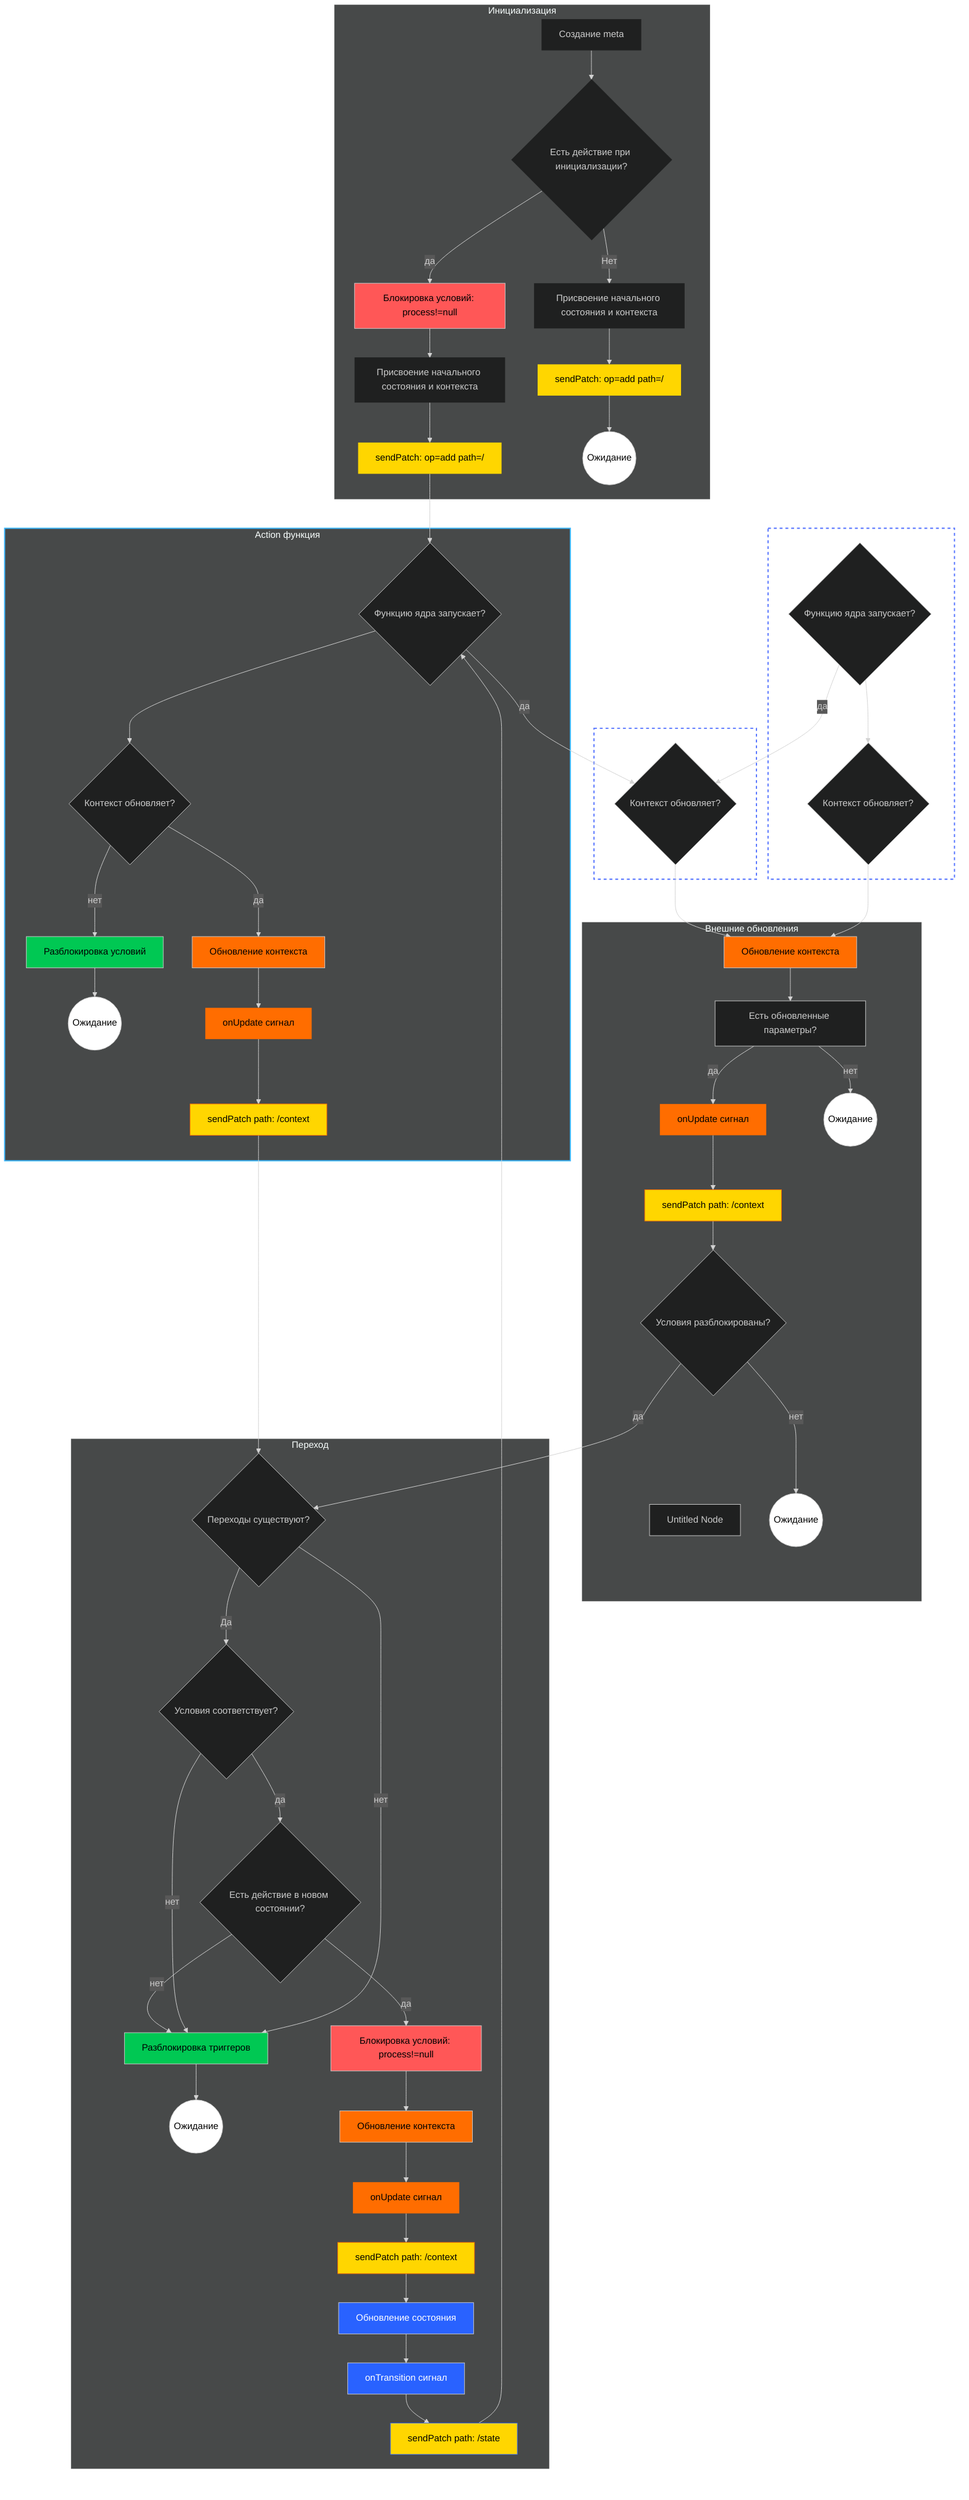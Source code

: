 ---
config:
  theme: dark
---
flowchart TD
    subgraph s2["Инициализация"]
        B{"Есть действие при инициализации?"}
        A["Создание meta"]
        C["Присвоение начального состояния и контекста"]
        C2["Присвоение начального состояния и контекста"]
        D["sendPatch: op=add path=/"]
        D2["sendPatch: op=add path=/"]
        n10["Блокировка условий: process!=null"]
        n17(("Ожидание"))
    end
    subgraph ВыполнениеДействия["Action функция"]
        n1{"Функцию ядра запускает?"}
        n4{"Контекст обновляет?"}
        n14["Разблокировка условий"]
        n8(("Ожидание"))
        n27["Обновление контекста"]
        n28["onUpdate сигнал"]
        n29["sendPatch path: /context"]
    end
    subgraph s4["Внешние обновления"]
        HD{"Условия разблокированы?"}
        n24["Обновление контекста"]
        n25["onUpdate сигнал"]
        n26["sendPatch path: /context"]
        n30["Untitled Node"]
        n31["Есть обновленные параметры?"]
        n32(("Ожидание"))
        n33(("Ожидание"))
    end
    subgraph s5["Переход"]
        HE{"Переходы существуют?"}
        HG{"Условия соответствует?"}
        K["Обновление состояния"]
        HL["sendPatch path: /state"]
        HM{"Есть действие в новом состоянии?"}
        n11["Блокировка условий: process!=null"]
        n15["Разблокировка триггеров"]
        n16(("Ожидание"))
        n20["onTransition сигнал"]
        n21["onUpdate сигнал"]
        n22["Обновление контекста"]
        n23["sendPatch path: /context"]
    end
    subgraph s1["Core функция"]
        n2{"Контекст обновляет?"}
    end
    subgraph s6["Реакции"]
        n12{"Функцию ядра запускает?"}
        n13{"Контекст обновляет?"}
    end
    A --> B
    B -- Нет --> C2
    C --> D
    C2 --> D2
    n1 --> n4
    HD -- да --> HE
    HE -- Да --> HG
    K --> n20
    HM -- нет --> n15
    n10 --> C
    B -- да --> n10
    HG -- нет --> n15
    n11 --> n22
    HM -- да --> n11
    n12 -- да --> n2
    n12 --> n13
    HG -- да --> HM
    n14 --> n8
    n4 -- нет --> n14
    n15 --> n16
    HE -- нет --> n15
    D2 --> n17
    n1 -- да --> n2
    D --> n1
    n22 --> n21
    n21 --> n23
    n23 --> K
    n20 --> HL
    HL --> n1
    n24 --> n31
    n25 --> n26
    n2 --> n24
    n13 --> n24
    n26 --> HD
    n27 --> n28
    n28 --> n29
    n4 -- да --> n27
    n29 --> HE
    n31 -- да --> n25
    n31 -- нет --> n32
    HD -- нет --> n33
    style B stroke:none
    style A stroke:none
    style C stroke:none
    style C2 stroke:none
    style D stroke:none,fill:#FFD600,color:#000000
    style D2 stroke:none,fill:#FFD600,color:#000000
    style n10 color:#000000,fill:#FF5757
    style n17 fill:#FFFFFF,color:#000000
    style n14 fill:#00C853,color:#000000
    style n8 fill:#FFFFFF,color:#000000
    style n27 fill:#FF6D00,color:#000000
    style n28 color:#000000,fill:#FF6D00,stroke:none
    style n29 fill:#FFD600,color:#000000,stroke:#FF6D00
    style n24 fill:#FF6D00,color:#000000
    style n25 color:#000000,fill:#FF6D00,stroke:none
    style n26 fill:#FFD600,color:#000000,stroke:#FF6D00
    style n32 fill:#FFFFFF,color:#000000
    style n33 fill:#FFFFFF,color:#000000
    style K fill:#2962FF,color:#FFFFFF
    style HL fill:#FFD600,color:#000000,stroke:#2962FF
    style n11 color:#000000,fill:#FF5757
    style n15 fill:#00C853,color:#000000
    style n16 fill:#FFFFFF,color:#000000
    style n20 color:#FFFFFF,fill:#2962FF
    style n21 color:#000000,fill:#FF6D00,stroke:none
    style n22 fill:#FF6D00,color:#000000
    style n23 fill:#FFD600,color:#000000,stroke:#FF6D00
    style ВыполнениеДействия stroke-width:2px,stroke:#38B6FF
    style s1 stroke:#5271FF,stroke-width:2px,stroke-dasharray:5 5,color:#FFFFFF,fill:transparent
    style s6 stroke:#5271FF,stroke-width:2px,stroke-dasharray:5 5,color:#FFFFFF,fill:transparent